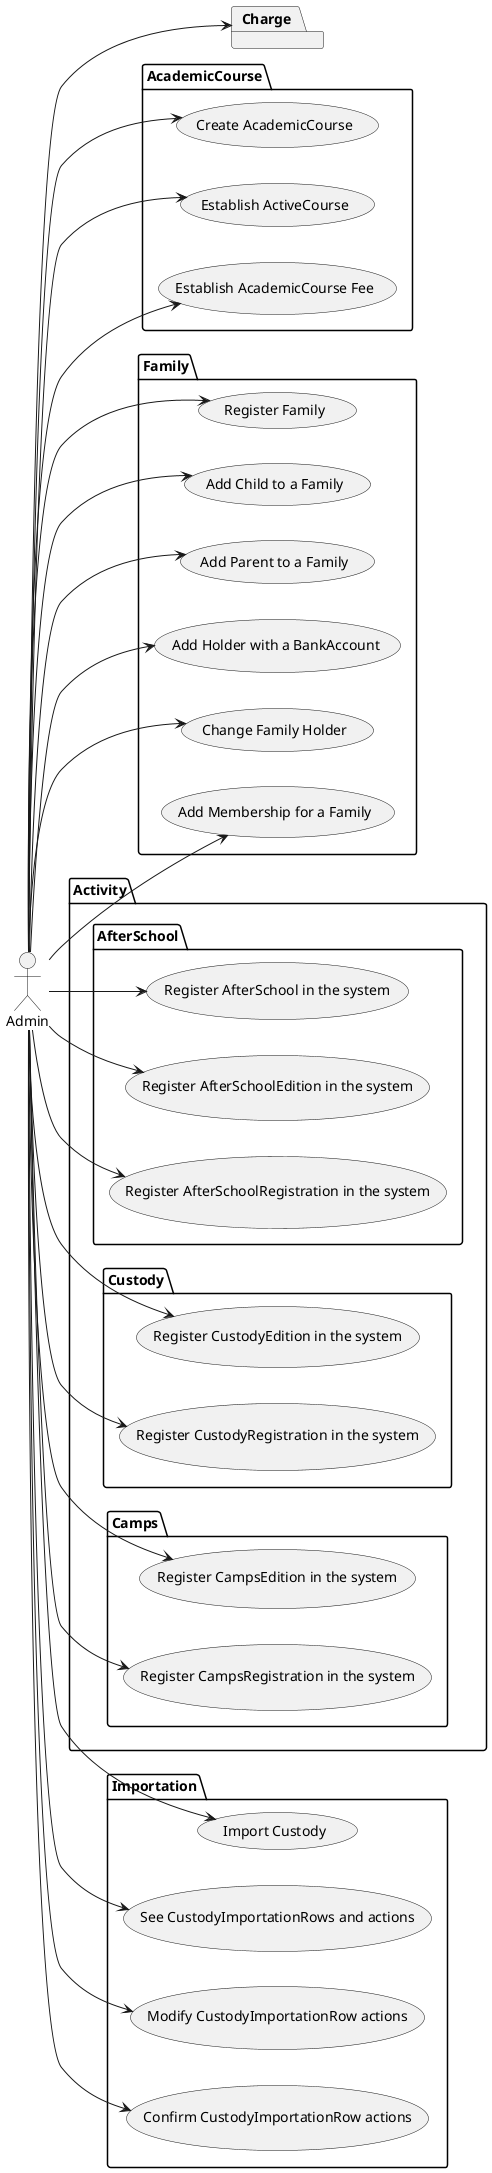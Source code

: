 @startuml
left to right direction
actor Admin
package AcademicCourse{
    Admin --> (Create AcademicCourse)
    Admin --> (Establish ActiveCourse)
    Admin --> (Establish AcademicCourse Fee)
}
package Family {
    Admin --> (Register Family)
    Admin --> (Add Child to a Family)
    Admin --> (Add Parent to a Family)
    Admin --> (Add Holder with a BankAccount)
    Admin --> (Change Family Holder)
    Admin --> (Add Membership for a Family)
}
package Activity {
    package AfterSchool {
        Admin --> (Register AfterSchool in the system)
        Admin --> (Register AfterSchoolEdition in the system)
        Admin --> (Register AfterSchoolRegistration in the system)
    }
    package Custody {
        Admin --> (Register CustodyEdition in the system)
        Admin --> (Register CustodyRegistration in the system)
    }
    package Camps {
        Admin --> (Register CampsEdition in the system)
        Admin --> (Register CampsRegistration in the system)
    }
}
package Charge {
    Admin --> Charge
}
package Importation {
    Admin --> (Import Custody)
    Admin --> (See CustodyImportationRows and actions)
    Admin --> (Modify CustodyImportationRow actions)
    Admin --> (Confirm CustodyImportationRow actions)
}
@enduml
